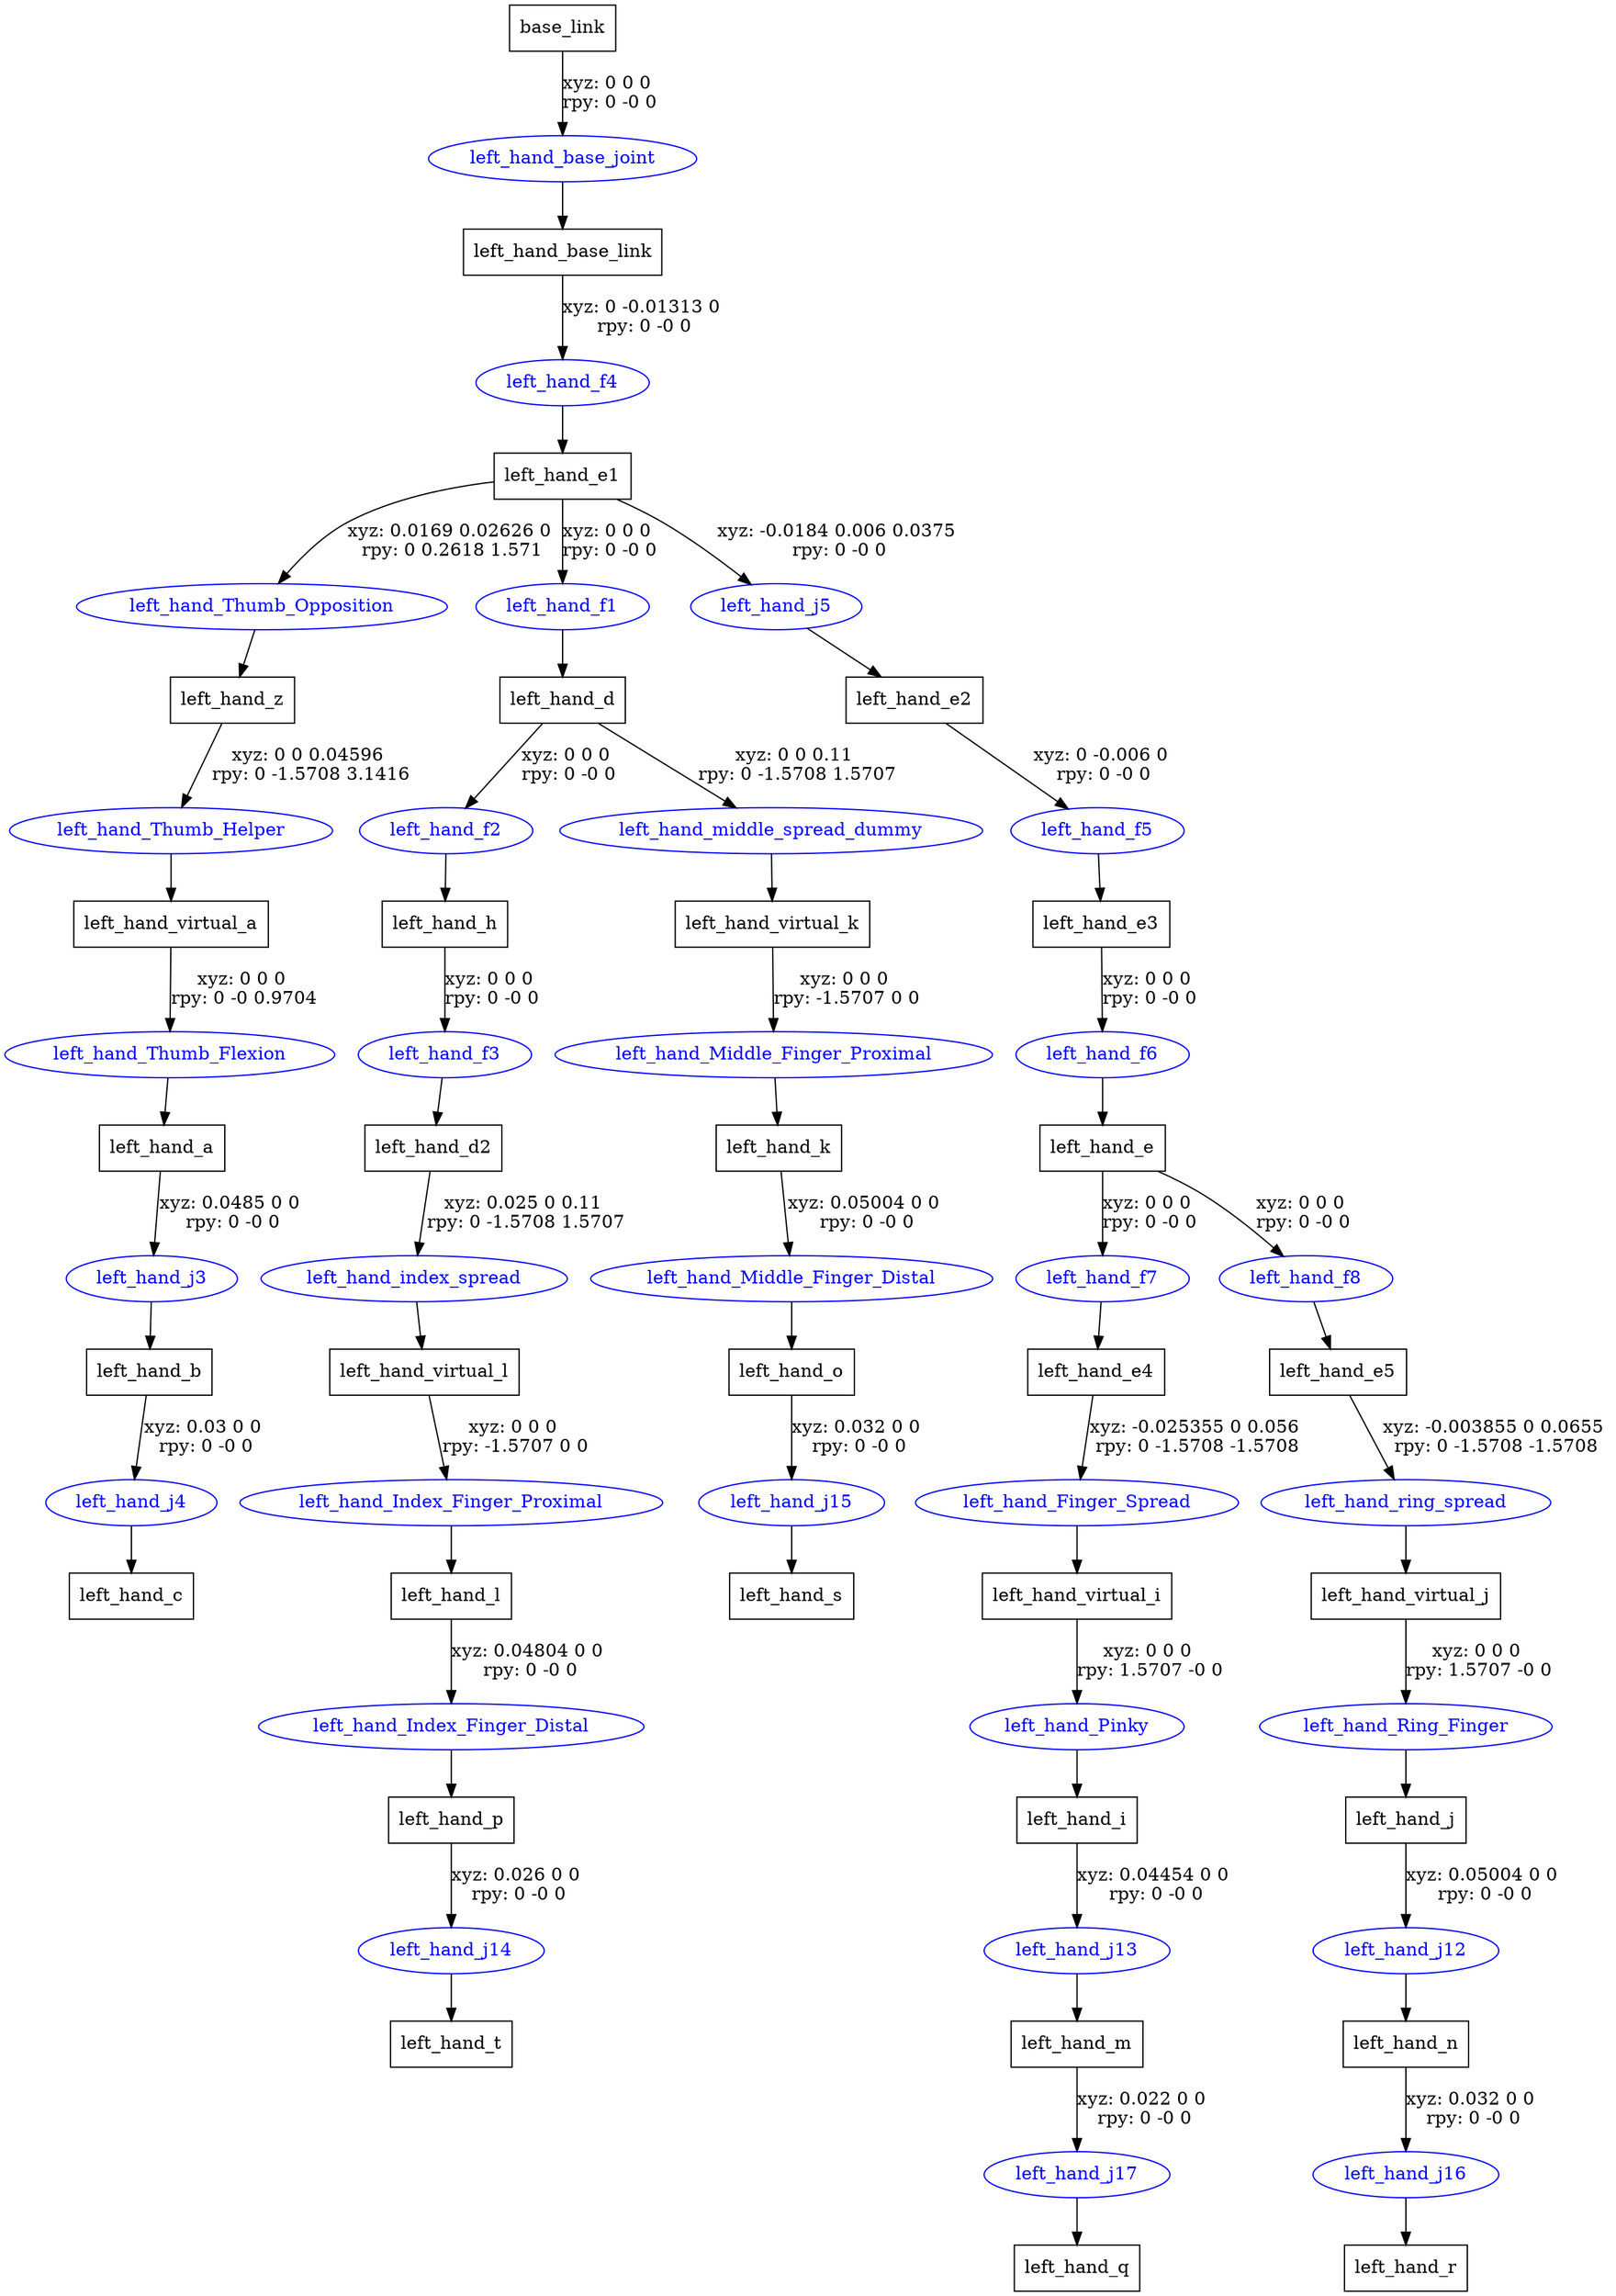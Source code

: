 digraph G {
node [shape=box];
"base_link" [label="base_link"];
"left_hand_base_link" [label="left_hand_base_link"];
"left_hand_e1" [label="left_hand_e1"];
"left_hand_z" [label="left_hand_z"];
"left_hand_virtual_a" [label="left_hand_virtual_a"];
"left_hand_a" [label="left_hand_a"];
"left_hand_b" [label="left_hand_b"];
"left_hand_c" [label="left_hand_c"];
"left_hand_d" [label="left_hand_d"];
"left_hand_h" [label="left_hand_h"];
"left_hand_d2" [label="left_hand_d2"];
"left_hand_virtual_l" [label="left_hand_virtual_l"];
"left_hand_l" [label="left_hand_l"];
"left_hand_p" [label="left_hand_p"];
"left_hand_t" [label="left_hand_t"];
"left_hand_virtual_k" [label="left_hand_virtual_k"];
"left_hand_k" [label="left_hand_k"];
"left_hand_o" [label="left_hand_o"];
"left_hand_s" [label="left_hand_s"];
"left_hand_e2" [label="left_hand_e2"];
"left_hand_e3" [label="left_hand_e3"];
"left_hand_e" [label="left_hand_e"];
"left_hand_e4" [label="left_hand_e4"];
"left_hand_virtual_i" [label="left_hand_virtual_i"];
"left_hand_i" [label="left_hand_i"];
"left_hand_m" [label="left_hand_m"];
"left_hand_q" [label="left_hand_q"];
"left_hand_e5" [label="left_hand_e5"];
"left_hand_virtual_j" [label="left_hand_virtual_j"];
"left_hand_j" [label="left_hand_j"];
"left_hand_n" [label="left_hand_n"];
"left_hand_r" [label="left_hand_r"];
node [shape=ellipse, color=blue, fontcolor=blue];
"base_link" -> "left_hand_base_joint" [label="xyz: 0 0 0 \nrpy: 0 -0 0"]
"left_hand_base_joint" -> "left_hand_base_link"
"left_hand_base_link" -> "left_hand_f4" [label="xyz: 0 -0.01313 0 \nrpy: 0 -0 0"]
"left_hand_f4" -> "left_hand_e1"
"left_hand_e1" -> "left_hand_Thumb_Opposition" [label="xyz: 0.0169 0.02626 0 \nrpy: 0 0.2618 1.571"]
"left_hand_Thumb_Opposition" -> "left_hand_z"
"left_hand_z" -> "left_hand_Thumb_Helper" [label="xyz: 0 0 0.04596 \nrpy: 0 -1.5708 3.1416"]
"left_hand_Thumb_Helper" -> "left_hand_virtual_a"
"left_hand_virtual_a" -> "left_hand_Thumb_Flexion" [label="xyz: 0 0 0 \nrpy: 0 -0 0.9704"]
"left_hand_Thumb_Flexion" -> "left_hand_a"
"left_hand_a" -> "left_hand_j3" [label="xyz: 0.0485 0 0 \nrpy: 0 -0 0"]
"left_hand_j3" -> "left_hand_b"
"left_hand_b" -> "left_hand_j4" [label="xyz: 0.03 0 0 \nrpy: 0 -0 0"]
"left_hand_j4" -> "left_hand_c"
"left_hand_e1" -> "left_hand_f1" [label="xyz: 0 0 0 \nrpy: 0 -0 0"]
"left_hand_f1" -> "left_hand_d"
"left_hand_d" -> "left_hand_f2" [label="xyz: 0 0 0 \nrpy: 0 -0 0"]
"left_hand_f2" -> "left_hand_h"
"left_hand_h" -> "left_hand_f3" [label="xyz: 0 0 0 \nrpy: 0 -0 0"]
"left_hand_f3" -> "left_hand_d2"
"left_hand_d2" -> "left_hand_index_spread" [label="xyz: 0.025 0 0.11 \nrpy: 0 -1.5708 1.5707"]
"left_hand_index_spread" -> "left_hand_virtual_l"
"left_hand_virtual_l" -> "left_hand_Index_Finger_Proximal" [label="xyz: 0 0 0 \nrpy: -1.5707 0 0"]
"left_hand_Index_Finger_Proximal" -> "left_hand_l"
"left_hand_l" -> "left_hand_Index_Finger_Distal" [label="xyz: 0.04804 0 0 \nrpy: 0 -0 0"]
"left_hand_Index_Finger_Distal" -> "left_hand_p"
"left_hand_p" -> "left_hand_j14" [label="xyz: 0.026 0 0 \nrpy: 0 -0 0"]
"left_hand_j14" -> "left_hand_t"
"left_hand_d" -> "left_hand_middle_spread_dummy" [label="xyz: 0 0 0.11 \nrpy: 0 -1.5708 1.5707"]
"left_hand_middle_spread_dummy" -> "left_hand_virtual_k"
"left_hand_virtual_k" -> "left_hand_Middle_Finger_Proximal" [label="xyz: 0 0 0 \nrpy: -1.5707 0 0"]
"left_hand_Middle_Finger_Proximal" -> "left_hand_k"
"left_hand_k" -> "left_hand_Middle_Finger_Distal" [label="xyz: 0.05004 0 0 \nrpy: 0 -0 0"]
"left_hand_Middle_Finger_Distal" -> "left_hand_o"
"left_hand_o" -> "left_hand_j15" [label="xyz: 0.032 0 0 \nrpy: 0 -0 0"]
"left_hand_j15" -> "left_hand_s"
"left_hand_e1" -> "left_hand_j5" [label="xyz: -0.0184 0.006 0.0375 \nrpy: 0 -0 0"]
"left_hand_j5" -> "left_hand_e2"
"left_hand_e2" -> "left_hand_f5" [label="xyz: 0 -0.006 0 \nrpy: 0 -0 0"]
"left_hand_f5" -> "left_hand_e3"
"left_hand_e3" -> "left_hand_f6" [label="xyz: 0 0 0 \nrpy: 0 -0 0"]
"left_hand_f6" -> "left_hand_e"
"left_hand_e" -> "left_hand_f7" [label="xyz: 0 0 0 \nrpy: 0 -0 0"]
"left_hand_f7" -> "left_hand_e4"
"left_hand_e4" -> "left_hand_Finger_Spread" [label="xyz: -0.025355 0 0.056 \nrpy: 0 -1.5708 -1.5708"]
"left_hand_Finger_Spread" -> "left_hand_virtual_i"
"left_hand_virtual_i" -> "left_hand_Pinky" [label="xyz: 0 0 0 \nrpy: 1.5707 -0 0"]
"left_hand_Pinky" -> "left_hand_i"
"left_hand_i" -> "left_hand_j13" [label="xyz: 0.04454 0 0 \nrpy: 0 -0 0"]
"left_hand_j13" -> "left_hand_m"
"left_hand_m" -> "left_hand_j17" [label="xyz: 0.022 0 0 \nrpy: 0 -0 0"]
"left_hand_j17" -> "left_hand_q"
"left_hand_e" -> "left_hand_f8" [label="xyz: 0 0 0 \nrpy: 0 -0 0"]
"left_hand_f8" -> "left_hand_e5"
"left_hand_e5" -> "left_hand_ring_spread" [label="xyz: -0.003855 0 0.0655 \nrpy: 0 -1.5708 -1.5708"]
"left_hand_ring_spread" -> "left_hand_virtual_j"
"left_hand_virtual_j" -> "left_hand_Ring_Finger" [label="xyz: 0 0 0 \nrpy: 1.5707 -0 0"]
"left_hand_Ring_Finger" -> "left_hand_j"
"left_hand_j" -> "left_hand_j12" [label="xyz: 0.05004 0 0 \nrpy: 0 -0 0"]
"left_hand_j12" -> "left_hand_n"
"left_hand_n" -> "left_hand_j16" [label="xyz: 0.032 0 0 \nrpy: 0 -0 0"]
"left_hand_j16" -> "left_hand_r"
}
